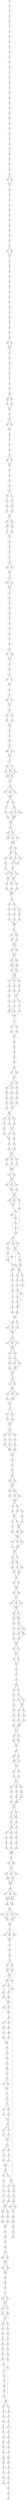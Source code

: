 strict digraph  {
	S0 -> S1 [ label = V ];
	S1 -> S2 [ label = P ];
	S2 -> S3 [ label = L ];
	S3 -> S4 [ label = S ];
	S4 -> S5 [ label = N ];
	S5 -> S6 [ label = T ];
	S6 -> S7 [ label = S ];
	S7 -> S8 [ label = G ];
	S8 -> S9 [ label = R ];
	S9 -> S10 [ label = L ];
	S10 -> S11 [ label = Q ];
	S11 -> S12 [ label = P ];
	S12 -> S13 [ label = S ];
	S13 -> S14 [ label = K ];
	S14 -> S15 [ label = C ];
	S15 -> S16 [ label = T ];
	S16 -> S17 [ label = R ];
	S17 -> S18 [ label = F ];
	S18 -> S19 [ label = D ];
	S19 -> S20 [ label = V ];
	S20 -> S21 [ label = D ];
	S21 -> S22 [ label = W ];
	S22 -> S23 [ label = N ];
	S23 -> S24 [ label = T ];
	S24 -> S25 [ label = T ];
	S25 -> S26 [ label = T ];
	S26 -> S27 [ label = L ];
	S27 -> S28 [ label = G ];
	S28 -> S29 [ label = C ];
	S29 -> S30 [ label = D ];
	S30 -> S31 [ label = T ];
	S31 -> S32 [ label = E ];
	S32 -> S33 [ label = T ];
	S33 -> S34 [ label = L ];
	S34 -> S35 [ label = N ];
	S34 -> S36 [ label = I ];
	S35 -> S37 [ label = L ];
	S36 -> S37 [ label = L ];
	S37 -> S38 [ label = T ];
	S38 -> S39 [ label = G ];
	S39 -> S40 [ label = V ];
	S40 -> S41 [ label = P ];
	S41 -> S42 [ label = L ];
	S42 -> S43 [ label = S ];
	S43 -> S44 [ label = A ];
	S44 -> S45 [ label = C ];
	S45 -> S46 [ label = K ];
	S46 -> S47 [ label = E ];
	S47 -> S48 [ label = G ];
	S48 -> S49 [ label = W ];
	S49 -> S50 [ label = E ];
	S49 -> S51 [ label = Q ];
	S50 -> S52 [ label = F ];
	S51 -> S52 [ label = F ];
	S52 -> S53 [ label = D ];
	S53 -> S54 [ label = Y ];
	S54 -> S55 [ label = E ];
	S55 -> S56 [ label = G ];
	S56 -> S57 [ label = R ];
	S57 -> S58 [ label = R ];
	S58 -> S59 [ label = T ];
	S59 -> S60 [ label = F ];
	S60 -> S61 [ label = V ];
	S61 -> S62 [ label = T ];
	S62 -> S63 [ label = E ];
	S63 -> S64 [ label = F ];
	S64 -> S65 [ label = N ];
	S65 -> S66 [ label = L ];
	S66 -> S67 [ label = V ];
	S67 -> S68 [ label = C ];
	S68 -> S69 [ label = S ];
	S68 -> S70 [ label = L ];
	S69 -> S71 [ label = D ];
	S70 -> S71 [ label = D ];
	S71 -> S72 [ label = S ];
	S72 -> S73 [ label = W ];
	S73 -> S74 [ label = L ];
	S74 -> S75 [ label = V ];
	S75 -> S76 [ label = D ];
	S76 -> S77 [ label = M ];
	S77 -> S78 [ label = F ];
	S78 -> S79 [ label = Q ];
	S79 -> S80 [ label = S ];
	S80 -> S81 [ label = I ];
	S80 -> S82 [ label = V ];
	S81 -> S83 [ label = F ];
	S82 -> S84 [ label = I ];
	S83 -> S85 [ label = G ];
	S84 -> S85 [ label = G ];
	S85 -> S86 [ label = V ];
	S86 -> S87 [ label = G ];
	S87 -> S88 [ label = R ];
	S87 -> S89 [ label = Y ];
	S88 -> S90 [ label = L ];
	S89 -> S90 [ label = L ];
	S90 -> S91 [ label = V ];
	S91 -> S92 [ label = G ];
	S92 -> S93 [ label = S ];
	S93 -> S94 [ label = L ];
	S94 -> S95 [ label = T ];
	S95 -> S96 [ label = F ];
	S95 -> S97 [ label = V ];
	S96 -> S98 [ label = G ];
	S97 -> S98 [ label = G ];
	S98 -> S99 [ label = Y ];
	S99 -> S100 [ label = F ];
	S100 -> S101 [ label = S ];
	S101 -> S102 [ label = D ];
	S102 -> S103 [ label = I ];
	S103 -> S104 [ label = I ];
	S103 -> S105 [ label = V ];
	S104 -> S106 [ label = S ];
	S105 -> S107 [ label = R ];
	S106 -> S108 [ label = V ];
	S107 -> S109 [ label = H ];
	S108 -> S110 [ label = L ];
	S109 -> S111 [ label = I ];
	S110 -> S112 [ label = C ];
	S111 -> S112 [ label = C ];
	S112 -> S113 [ label = L ];
	S112 -> S114 [ label = S ];
	S113 -> S115 [ label = C ];
	S114 -> S115 [ label = C ];
	S114 -> S116 [ label = F ];
	S115 -> S117 [ label = R ];
	S116 -> S118 [ label = S ];
	S117 -> S119 [ label = Y ];
	S118 -> S119 [ label = Y ];
	S119 -> S120 [ label = G ];
	S120 -> S121 [ label = R ];
	S121 -> S122 [ label = K ];
	S122 -> S123 [ label = V ];
	S123 -> S124 [ label = S ];
	S124 -> S125 [ label = I ];
	S124 -> S126 [ label = V ];
	S125 -> S127 [ label = I ];
	S126 -> S127 [ label = I ];
	S127 -> S128 [ label = M ];
	S128 -> S129 [ label = S ];
	S128 -> S130 [ label = T ];
	S129 -> S131 [ label = T ];
	S130 -> S131 [ label = T ];
	S131 -> S132 [ label = L ];
	S132 -> S133 [ label = L ];
	S133 -> S134 [ label = N ];
	S134 -> S135 [ label = C ];
	S135 -> S136 [ label = M ];
	S136 -> S137 [ label = A ];
	S137 -> S138 [ label = G ];
	S138 -> S139 [ label = I ];
	S139 -> S140 [ label = S ];
	S140 -> S141 [ label = M ];
	S141 -> S142 [ label = A ];
	S142 -> S143 [ label = V ];
	S143 -> S144 [ label = V ];
	S143 -> S145 [ label = A ];
	S144 -> S146 [ label = P ];
	S145 -> S146 [ label = P ];
	S146 -> S147 [ label = S ];
	S147 -> S148 [ label = Y ];
	S148 -> S149 [ label = I ];
	S149 -> S150 [ label = C ];
	S149 -> S151 [ label = Y ];
	S150 -> S152 [ label = I ];
	S151 -> S152 [ label = I ];
	S152 -> S153 [ label = L ];
	S153 -> S154 [ label = I ];
	S154 -> S155 [ label = F ];
	S154 -> S156 [ label = L ];
	S155 -> S157 [ label = R ];
	S156 -> S157 [ label = R ];
	S157 -> S158 [ label = A ];
	S158 -> S159 [ label = V ];
	S158 -> S160 [ label = I ];
	S159 -> S161 [ label = I ];
	S160 -> S162 [ label = V ];
	S161 -> S163 [ label = G ];
	S162 -> S163 [ label = G ];
	S163 -> S164 [ label = F ];
	S164 -> S165 [ label = V ];
	S165 -> S166 [ label = T ];
	S166 -> S167 [ label = E ];
	S167 -> S168 [ label = F ];
	S167 -> S169 [ label = I ];
	S168 -> S170 [ label = V ];
	S169 -> S170 [ label = V ];
	S170 -> S171 [ label = G ];
	S171 -> S172 [ label = S ];
	S171 -> S173 [ label = V ];
	S172 -> S174 [ label = G ];
	S172 -> S175 [ label = E ];
	S173 -> S176 [ label = D ];
	S173 -> S175 [ label = E ];
	S174 -> S177 [ label = Q ];
	S175 -> S178 [ label = Y ];
	S175 -> S177 [ label = Q ];
	S176 -> S177 [ label = Q ];
	S177 -> S179 [ label = R ];
	S178 -> S179 [ label = R ];
	S179 -> S180 [ label = R ];
	S180 -> S181 [ label = V ];
	S180 -> S182 [ label = T ];
	S180 -> S183 [ label = F ];
	S181 -> S184 [ label = V ];
	S182 -> S184 [ label = V ];
	S183 -> S184 [ label = V ];
	S184 -> S185 [ label = H ];
	S184 -> S186 [ label = G ];
	S185 -> S187 [ label = M ];
	S186 -> S188 [ label = I ];
	S187 -> S189 [ label = V ];
	S188 -> S190 [ label = L ];
	S188 -> S191 [ label = I ];
	S188 -> S192 [ label = F ];
	S189 -> S193 [ label = L ];
	S190 -> S194 [ label = Y ];
	S191 -> S194 [ label = Y ];
	S192 -> S194 [ label = Y ];
	S193 -> S195 [ label = Q ];
	S194 -> S195 [ label = Q ];
	S195 -> S196 [ label = M ];
	S196 -> S197 [ label = F ];
	S196 -> S198 [ label = A ];
	S197 -> S199 [ label = F ];
	S197 -> S200 [ label = Y ];
	S197 -> S201 [ label = I ];
	S198 -> S199 [ label = F ];
	S199 -> S202 [ label = S ];
	S200 -> S202 [ label = S ];
	S201 -> S202 [ label = S ];
	S202 -> S203 [ label = F ];
	S202 -> S204 [ label = I ];
	S203 -> S205 [ label = G ];
	S204 -> S205 [ label = G ];
	S204 -> S206 [ label = S ];
	S205 -> S207 [ label = V ];
	S205 -> S208 [ label = I ];
	S206 -> S209 [ label = F ];
	S206 -> S210 [ label = Y ];
	S207 -> S211 [ label = I ];
	S208 -> S212 [ label = L ];
	S209 -> S212 [ label = L ];
	S210 -> S213 [ label = M ];
	S211 -> S214 [ label = M ];
	S212 -> S215 [ label = I ];
	S213 -> S215 [ label = I ];
	S214 -> S216 [ label = L ];
	S215 -> S216 [ label = L ];
	S215 -> S217 [ label = I ];
	S215 -> S218 [ label = M ];
	S216 -> S219 [ label = S ];
	S216 -> S220 [ label = P ];
	S217 -> S220 [ label = P ];
	S218 -> S219 [ label = S ];
	S219 -> S221 [ label = G ];
	S219 -> S222 [ label = L ];
	S220 -> S223 [ label = V ];
	S220 -> S222 [ label = L ];
	S221 -> S224 [ label = I ];
	S222 -> S225 [ label = L ];
	S223 -> S226 [ label = V ];
	S224 -> S227 [ label = A ];
	S225 -> S227 [ label = A ];
	S226 -> S227 [ label = A ];
	S227 -> S228 [ label = Y ];
	S228 -> S229 [ label = Y ];
	S228 -> S230 [ label = F ];
	S229 -> S231 [ label = L ];
	S230 -> S232 [ label = V ];
	S230 -> S233 [ label = I ];
	S231 -> S234 [ label = R ];
	S232 -> S235 [ label = H ];
	S233 -> S236 [ label = T ];
	S234 -> S237 [ label = T ];
	S235 -> S238 [ label = H ];
	S236 -> S239 [ label = D ];
	S237 -> S240 [ label = W ];
	S238 -> S240 [ label = W ];
	S239 -> S240 [ label = W ];
	S240 -> S241 [ label = R ];
	S241 -> S242 [ label = Y ];
	S241 -> S243 [ label = W ];
	S242 -> S244 [ label = L ];
	S243 -> S244 [ label = L ];
	S243 -> S245 [ label = F ];
	S244 -> S246 [ label = Q ];
	S245 -> S246 [ label = Q ];
	S246 -> S247 [ label = L ];
	S246 -> S248 [ label = A ];
	S247 -> S249 [ label = A ];
	S248 -> S249 [ label = A ];
	S249 -> S250 [ label = L ];
	S249 -> S251 [ label = F ];
	S250 -> S252 [ label = T ];
	S251 -> S252 [ label = T ];
	S251 -> S253 [ label = C ];
	S252 -> S254 [ label = L ];
	S252 -> S255 [ label = V ];
	S253 -> S254 [ label = L ];
	S254 -> S256 [ label = P ];
	S255 -> S256 [ label = P ];
	S256 -> S257 [ label = N ];
	S256 -> S258 [ label = F ];
	S256 -> S259 [ label = S ];
	S257 -> S260 [ label = V ];
	S258 -> S261 [ label = F ];
	S259 -> S262 [ label = I ];
	S260 -> S263 [ label = V ];
	S261 -> S264 [ label = L ];
	S262 -> S265 [ label = I ];
	S263 -> S266 [ label = L ];
	S264 -> S267 [ label = F ];
	S265 -> S267 [ label = F ];
	S266 -> S268 [ label = F ];
	S267 -> S269 [ label = L ];
	S267 -> S270 [ label = V ];
	S268 -> S271 [ label = S ];
	S269 -> S272 [ label = F ];
	S270 -> S273 [ label = C ];
	S271 -> S274 [ label = Y ];
	S272 -> S275 [ label = N ];
	S273 -> S274 [ label = Y ];
	S273 -> S276 [ label = C ];
	S274 -> S277 [ label = Y ];
	S275 -> S277 [ label = Y ];
	S276 -> S277 [ label = Y ];
	S277 -> S278 [ label = W ];
	S278 -> S279 [ label = L ];
	S278 -> S280 [ label = F ];
	S279 -> S281 [ label = L ];
	S280 -> S282 [ label = I ];
	S281 -> S283 [ label = P ];
	S282 -> S283 [ label = P ];
	S283 -> S284 [ label = E ];
	S284 -> S285 [ label = S ];
	S285 -> S286 [ label = P ];
	S286 -> S287 [ label = R ];
	S287 -> S288 [ label = W ];
	S288 -> S289 [ label = L ];
	S289 -> S290 [ label = I ];
	S289 -> S291 [ label = V ];
	S290 -> S292 [ label = S ];
	S291 -> S292 [ label = S ];
	S292 -> S293 [ label = Q ];
	S292 -> S294 [ label = H ];
	S293 -> S295 [ label = N ];
	S293 -> S296 [ label = K ];
	S294 -> S297 [ label = R ];
	S295 -> S298 [ label = R ];
	S296 -> S299 [ label = K ];
	S297 -> S300 [ label = Q ];
	S298 -> S301 [ label = K ];
	S299 -> S302 [ label = F ];
	S300 -> S303 [ label = S ];
	S301 -> S304 [ label = E ];
	S302 -> S305 [ label = S ];
	S303 -> S306 [ label = A ];
	S304 -> S307 [ label = Q ];
	S305 -> S308 [ label = K ];
	S306 -> S308 [ label = K ];
	S307 -> S309 [ label = A ];
	S308 -> S309 [ label = A ];
	S309 -> S310 [ label = F ];
	S309 -> S311 [ label = M ];
	S309 -> S312 [ label = Y ];
	S310 -> S313 [ label = G ];
	S311 -> S314 [ label = A ];
	S312 -> S315 [ label = E ];
	S313 -> S316 [ label = V ];
	S314 -> S317 [ label = I ];
	S315 -> S317 [ label = I ];
	S316 -> S318 [ label = L ];
	S317 -> S319 [ label = S ];
	S317 -> S320 [ label = T ];
	S318 -> S321 [ label = K ];
	S319 -> S321 [ label = K ];
	S320 -> S322 [ label = N ];
	S321 -> S323 [ label = K ];
	S322 -> S324 [ label = A ];
	S323 -> S325 [ label = I ];
	S324 -> S326 [ label = M ];
	S325 -> S327 [ label = A ];
	S326 -> S327 [ label = A ];
	S327 -> S328 [ label = S ];
	S327 -> S329 [ label = K ];
	S327 -> S330 [ label = T ];
	S328 -> S331 [ label = V ];
	S329 -> S332 [ label = Q ];
	S330 -> S333 [ label = E ];
	S331 -> S334 [ label = N ];
	S332 -> S334 [ label = N ];
	S333 -> S334 [ label = N ];
	S334 -> S335 [ label = G ];
	S334 -> S336 [ label = K ];
	S335 -> S337 [ label = R ];
	S336 -> S337 [ label = R ];
	S337 -> S338 [ label = E ];
	S337 -> S339 [ label = K ];
	S337 -> S340 [ label = N ];
	S338 -> S341 [ label = L ];
	S339 -> S341 [ label = L ];
	S340 -> S342 [ label = I ];
	S341 -> S343 [ label = S ];
	S342 -> S343 [ label = S ];
	S343 -> S344 [ label = D ];
	S343 -> S345 [ label = I ];
	S343 -> S346 [ label = K ];
	S344 -> S347 [ label = N ];
	S345 -> S348 [ label = D ];
	S346 -> S347 [ label = N ];
	S347 -> S349 [ label = I ];
	S347 -> S350 [ label = L ];
	S348 -> S351 [ label = F ];
	S349 -> S352 [ label = R ];
	S350 -> S353 [ label = E ];
	S351 -> S353 [ label = E ];
	S352 -> S354 [ label = K ];
	S353 -> S355 [ label = E ];
	S353 -> S356 [ label = T ];
	S353 -> S357 [ label = A ];
	S354 -> S358 [ label = N ];
	S355 -> S359 [ label = V ];
	S356 -> S360 [ label = L ];
	S357 -> S360 [ label = L ];
	S358 -> S351 [ label = F ];
	S359 -> S361 [ label = T ];
	S360 -> S362 [ label = K ];
	S360 -> S363 [ label = V ];
	S360 -> S364 [ label = A ];
	S361 -> S365 [ label = R ];
	S362 -> S366 [ label = P ];
	S363 -> S367 [ label = E ];
	S364 -> S368 [ label = D ];
	S364 -> S367 [ label = E ];
	S365 -> S364 [ label = A ];
	S366 -> S369 [ label = E ];
	S367 -> S370 [ label = D ];
	S368 -> S371 [ label = E ];
	S368 -> S372 [ label = E ];
	S369 -> S368 [ label = D ];
	S370 -> S373 [ label = E ];
	S371 -> S374 [ label = K ];
	S372 -> S375 [ label = D ];
	S373 -> S376 [ label = G ];
	S374 -> S377 [ label = A ];
	S375 -> S378 [ label = S ];
	S376 -> S379 [ label = D ];
	S377 -> S380 [ label = G ];
	S378 -> S381 [ label = T ];
	S379 -> S382 [ label = S ];
	S380 -> S383 [ label = N ];
	S381 -> S384 [ label = M ];
	S382 -> S385 [ label = P ];
	S383 -> S386 [ label = P ];
	S384 -> S387 [ label = N ];
	S385 -> S388 [ label = S ];
	S386 -> S389 [ label = S ];
	S387 -> S383 [ label = N ];
	S388 -> S390 [ label = G ];
	S389 -> S391 [ label = I ];
	S389 -> S392 [ label = V ];
	S390 -> S389 [ label = S ];
	S391 -> S393 [ label = A ];
	S391 -> S394 [ label = L ];
	S392 -> S395 [ label = F ];
	S393 -> S396 [ label = D ];
	S394 -> S396 [ label = D ];
	S395 -> S396 [ label = D ];
	S396 -> S397 [ label = L ];
	S397 -> S398 [ label = M ];
	S397 -> S399 [ label = V ];
	S397 -> S400 [ label = F ];
	S398 -> S401 [ label = R ];
	S399 -> S401 [ label = R ];
	S400 -> S401 [ label = R ];
	S401 -> S402 [ label = S ];
	S401 -> S403 [ label = T ];
	S402 -> S404 [ label = A ];
	S403 -> S405 [ label = P ];
	S404 -> S406 [ label = K ];
	S405 -> S407 [ label = Q ];
	S405 -> S408 [ label = N ];
	S406 -> S409 [ label = I ];
	S407 -> S410 [ label = M ];
	S408 -> S410 [ label = M ];
	S409 -> S411 [ label = R ];
	S410 -> S411 [ label = R ];
	S411 -> S412 [ label = K ];
	S412 -> S413 [ label = Y ];
	S412 -> S414 [ label = H ];
	S413 -> S415 [ label = T ];
	S414 -> S415 [ label = T ];
	S415 -> S416 [ label = V ];
	S415 -> S417 [ label = F ];
	S415 -> S418 [ label = L ];
	S416 -> S419 [ label = V ];
	S417 -> S420 [ label = I ];
	S418 -> S420 [ label = I ];
	S419 -> S421 [ label = L ];
	S420 -> S421 [ label = L ];
	S421 -> S422 [ label = M ];
	S422 -> S423 [ label = I ];
	S422 -> S424 [ label = F ];
	S423 -> S425 [ label = Y ];
	S424 -> S426 [ label = N ];
	S425 -> S427 [ label = W ];
	S426 -> S427 [ label = W ];
	S427 -> S428 [ label = F ];
	S428 -> S429 [ label = V ];
	S428 -> S430 [ label = S ];
	S428 -> S431 [ label = T ];
	S429 -> S432 [ label = V ];
	S430 -> S433 [ label = I ];
	S431 -> S434 [ label = S ];
	S432 -> S435 [ label = G ];
	S433 -> S436 [ label = S ];
	S434 -> S437 [ label = E ];
	S435 -> S438 [ label = V ];
	S436 -> S439 [ label = A ];
	S437 -> S438 [ label = V ];
	S438 -> S440 [ label = V ];
	S439 -> S440 [ label = V ];
	S440 -> S441 [ label = Y ];
	S441 -> S442 [ label = Q ];
	S442 -> S443 [ label = G ];
	S443 -> S444 [ label = L ];
	S444 -> S445 [ label = A ];
	S444 -> S446 [ label = I ];
	S445 -> S447 [ label = M ];
	S446 -> S447 [ label = M ];
	S447 -> S448 [ label = S ];
	S447 -> S449 [ label = R ];
	S448 -> S450 [ label = T ];
	S449 -> S451 [ label = L ];
	S449 -> S452 [ label = V ];
	S450 -> S453 [ label = G ];
	S451 -> S453 [ label = G ];
	S452 -> S453 [ label = G ];
	S453 -> S454 [ label = N ];
	S453 -> S455 [ label = I ];
	S454 -> S456 [ label = I ];
	S455 -> S457 [ label = L ];
	S455 -> S458 [ label = T ];
	S456 -> S459 [ label = G ];
	S457 -> S459 [ label = G ];
	S458 -> S460 [ label = A ];
	S459 -> S461 [ label = D ];
	S459 -> S462 [ label = G ];
	S460 -> S463 [ label = K ];
	S461 -> S464 [ label = D ];
	S462 -> S465 [ label = N ];
	S463 -> S465 [ label = N ];
	S464 -> S466 [ label = V ];
	S465 -> S467 [ label = I ];
	S465 -> S468 [ label = L ];
	S466 -> S469 [ label = Y ];
	S467 -> S469 [ label = Y ];
	S468 -> S469 [ label = Y ];
	S469 -> S470 [ label = L ];
	S469 -> S471 [ label = F ];
	S469 -> S472 [ label = I ];
	S470 -> S473 [ label = A ];
	S471 -> S474 [ label = D ];
	S472 -> S474 [ label = D ];
	S473 -> S475 [ label = F ];
	S474 -> S475 [ label = F ];
	S475 -> S476 [ label = L ];
	S475 -> S477 [ label = F ];
	S476 -> S478 [ label = M ];
	S476 -> S479 [ label = I ];
	S477 -> S479 [ label = I ];
	S478 -> S480 [ label = G ];
	S479 -> S481 [ label = S ];
	S479 -> S482 [ label = P ];
	S480 -> S483 [ label = G ];
	S481 -> S483 [ label = G ];
	S481 -> S484 [ label = A ];
	S482 -> S484 [ label = A ];
	S483 -> S485 [ label = L ];
	S484 -> S485 [ label = L ];
	S485 -> S486 [ label = A ];
	S485 -> S487 [ label = V ];
	S486 -> S488 [ label = E ];
	S487 -> S488 [ label = E ];
	S488 -> S489 [ label = I ];
	S488 -> S490 [ label = F ];
	S489 -> S491 [ label = P ];
	S490 -> S491 [ label = P ];
	S491 -> S492 [ label = G ];
	S491 -> S493 [ label = S ];
	S491 -> S494 [ label = A ];
	S492 -> S495 [ label = A ];
	S493 -> S495 [ label = A ];
	S494 -> S495 [ label = A ];
	S495 -> S496 [ label = L ];
	S495 -> S497 [ label = F ];
	S496 -> S498 [ label = M ];
	S496 -> S499 [ label = L ];
	S497 -> S499 [ label = L ];
	S498 -> S500 [ label = V ];
	S499 -> S501 [ label = I ];
	S500 -> S502 [ label = I ];
	S501 -> S503 [ label = L ];
	S501 -> S504 [ label = F ];
	S502 -> S505 [ label = A ];
	S503 -> S506 [ label = L ];
	S503 -> S507 [ label = F ];
	S504 -> S507 [ label = F ];
	S505 -> S508 [ label = L ];
	S506 -> S509 [ label = T ];
	S507 -> S509 [ label = T ];
	S508 -> S510 [ label = I ];
	S509 -> S510 [ label = I ];
	S510 -> S511 [ label = D ];
	S510 -> S512 [ label = E ];
	S511 -> S513 [ label = R ];
	S512 -> S513 [ label = R ];
	S513 -> S514 [ label = V ];
	S513 -> S515 [ label = M ];
	S514 -> S516 [ label = G ];
	S515 -> S516 [ label = G ];
	S516 -> S517 [ label = R ];
	S517 -> S518 [ label = R ];
	S518 -> S519 [ label = L ];
	S519 -> S520 [ label = P ];
	S520 -> S521 [ label = M ];
	S520 -> S522 [ label = F ];
	S521 -> S523 [ label = C ];
	S522 -> S524 [ label = A ];
	S523 -> S525 [ label = V ];
	S524 -> S526 [ label = I ];
	S524 -> S527 [ label = S ];
	S525 -> S528 [ label = A ];
	S526 -> S529 [ label = S ];
	S527 -> S529 [ label = S ];
	S528 -> S530 [ label = P ];
	S529 -> S531 [ label = T ];
	S529 -> S532 [ label = N ];
	S530 -> S533 [ label = G ];
	S531 -> S534 [ label = I ];
	S532 -> S535 [ label = F ];
	S533 -> S536 [ label = L ];
	S534 -> S537 [ label = V ];
	S535 -> S538 [ label = I ];
	S536 -> S539 [ label = S ];
	S537 -> S540 [ label = A ];
	S538 -> S540 [ label = A ];
	S539 -> S541 [ label = G ];
	S540 -> S541 [ label = G ];
	S541 -> S542 [ label = L ];
	S541 -> S543 [ label = A ];
	S542 -> S544 [ label = A ];
	S542 -> S545 [ label = S ];
	S543 -> S545 [ label = S ];
	S544 -> S546 [ label = C ];
	S545 -> S546 [ label = C ];
	S546 -> S547 [ label = L ];
	S547 -> S548 [ label = A ];
	S547 -> S549 [ label = I ];
	S548 -> S550 [ label = T ];
	S549 -> S551 [ label = V ];
	S549 -> S550 [ label = T ];
	S550 -> S552 [ label = A ];
	S551 -> S552 [ label = A ];
	S552 -> S553 [ label = L ];
	S552 -> S554 [ label = F ];
	S553 -> S555 [ label = V ];
	S554 -> S556 [ label = I ];
	S555 -> S557 [ label = P ];
	S556 -> S557 [ label = P ];
	S557 -> S558 [ label = H ];
	S557 -> S559 [ label = E ];
	S557 -> S560 [ label = D ];
	S558 -> S561 [ label = D ];
	S559 -> S562 [ label = A ];
	S560 -> S563 [ label = S ];
	S561 -> S564 [ label = I ];
	S562 -> S565 [ label = L ];
	S563 -> S566 [ label = M ];
	S564 -> S567 [ label = G ];
	S565 -> S568 [ label = H ];
	S566 -> S568 [ label = H ];
	S567 -> S569 [ label = W ];
	S568 -> S569 [ label = W ];
	S569 -> S570 [ label = L ];
	S569 -> S571 [ label = A ];
	S570 -> S572 [ label = N ];
	S570 -> S573 [ label = K ];
	S571 -> S573 [ label = K ];
	S572 -> S574 [ label = I ];
	S573 -> S575 [ label = T ];
	S574 -> S576 [ label = T ];
	S575 -> S576 [ label = T ];
	S575 -> S577 [ label = V ];
	S576 -> S578 [ label = L ];
	S576 -> S579 [ label = I ];
	S577 -> S580 [ label = V ];
	S578 -> S581 [ label = V ];
	S579 -> S582 [ label = S ];
	S580 -> S583 [ label = G ];
	S581 -> S584 [ label = T ];
	S582 -> S585 [ label = L ];
	S583 -> S586 [ label = S ];
	S584 -> S587 [ label = L ];
	S585 -> S588 [ label = V ];
	S586 -> S589 [ label = I ];
	S587 -> S590 [ label = G ];
	S588 -> S590 [ label = G ];
	S589 -> S590 [ label = G ];
	S590 -> S591 [ label = R ];
	S591 -> S592 [ label = L ];
	S591 -> S593 [ label = C ];
	S592 -> S594 [ label = G ];
	S593 -> S594 [ label = G ];
	S594 -> S595 [ label = L ];
	S594 -> S596 [ label = I ];
	S594 -> S597 [ label = V ];
	S595 -> S598 [ label = T ];
	S596 -> S598 [ label = T ];
	S596 -> S599 [ label = V ];
	S597 -> S599 [ label = V ];
	S598 -> S600 [ label = M ];
	S599 -> S600 [ label = M ];
	S600 -> S601 [ label = A ];
	S601 -> S602 [ label = Y ];
	S601 -> S603 [ label = F ];
	S601 -> S604 [ label = V ];
	S602 -> S605 [ label = E ];
	S603 -> S605 [ label = E ];
	S604 -> S605 [ label = E ];
	S604 -> S606 [ label = Q ];
	S605 -> S607 [ label = M ];
	S605 -> S608 [ label = L ];
	S606 -> S608 [ label = L ];
	S607 -> S609 [ label = V ];
	S608 -> S609 [ label = V ];
	S609 -> S610 [ label = T ];
	S609 -> S611 [ label = C ];
	S609 -> S612 [ label = V ];
	S609 -> S613 [ label = I ];
	S610 -> S614 [ label = L ];
	S611 -> S614 [ label = L ];
	S612 -> S615 [ label = F ];
	S613 -> S615 [ label = F ];
	S614 -> S616 [ label = V ];
	S615 -> S616 [ label = V ];
	S616 -> S617 [ label = N ];
	S617 -> S618 [ label = N ];
	S617 -> S619 [ label = T ];
	S617 -> S620 [ label = V ];
	S618 -> S621 [ label = E ];
	S619 -> S621 [ label = E ];
	S620 -> S621 [ label = E ];
	S621 -> S622 [ label = L ];
	S622 -> S623 [ label = Y ];
	S623 -> S624 [ label = P ];
	S624 -> S625 [ label = T ];
	S625 -> S626 [ label = H ];
	S625 -> S627 [ label = F ];
	S626 -> S628 [ label = L ];
	S627 -> S628 [ label = L ];
	S627 -> S629 [ label = V ];
	S628 -> S630 [ label = R ];
	S629 -> S630 [ label = R ];
	S630 -> S631 [ label = N ];
	S630 -> S632 [ label = S ];
	S631 -> S633 [ label = M ];
	S631 -> S634 [ label = F ];
	S632 -> S635 [ label = H ];
	S633 -> S636 [ label = A ];
	S634 -> S637 [ label = G ];
	S635 -> S638 [ label = L ];
	S636 -> S639 [ label = M ];
	S637 -> S640 [ label = V ];
	S638 -> S641 [ label = A ];
	S638 -> S642 [ label = T ];
	S639 -> S643 [ label = S ];
	S640 -> S643 [ label = S ];
	S641 -> S644 [ label = I ];
	S642 -> S645 [ label = H ];
	S643 -> S646 [ label = T ];
	S643 -> S647 [ label = V ];
	S644 -> S648 [ label = I ];
	S645 -> S649 [ label = G ];
	S646 -> S650 [ label = C ];
	S647 -> S650 [ label = C ];
	S648 -> S651 [ label = G ];
	S649 -> S652 [ label = R ];
	S650 -> S653 [ label = S ];
	S651 -> S654 [ label = G ];
	S652 -> S655 [ label = S ];
	S652 -> S656 [ label = N ];
	S653 -> S657 [ label = S ];
	S653 -> S658 [ label = A ];
	S654 -> S659 [ label = F ];
	S654 -> S660 [ label = G ];
	S655 -> S661 [ label = F ];
	S656 -> S661 [ label = F ];
	S657 -> S662 [ label = L ];
	S658 -> S663 [ label = F ];
	S659 -> S664 [ label = V ];
	S660 -> S665 [ label = S ];
	S661 -> S666 [ label = S ];
	S662 -> S667 [ label = S ];
	S663 -> S668 [ label = C ];
	S664 -> S669 [ label = I ];
	S665 -> S670 [ label = V ];
	S666 -> S671 [ label = A ];
	S667 -> S672 [ label = G ];
	S668 -> S673 [ label = D ];
	S669 -> S674 [ label = L ];
	S670 -> S674 [ label = L ];
	S671 -> S675 [ label = A ];
	S672 -> S676 [ label = I ];
	S673 -> S676 [ label = I ];
	S674 -> S677 [ label = L ];
	S675 -> S678 [ label = A ];
	S676 -> S679 [ label = G ];
	S677 -> S680 [ label = L ];
	S678 -> S681 [ label = A ];
	S679 -> S682 [ label = G ];
	S680 -> S683 [ label = P ];
	S682 -> S685 [ label = I ];
	S683 -> S686 [ label = E ];
	S685 -> S687 [ label = V ];
	S686 -> S688 [ label = T ];
	S687 -> S689 [ label = A ];
	S688 -> S690 [ label = N ];
	S688 -> S691 [ label = K ];
	S689 -> S692 [ label = P ];
	S690 -> S693 [ label = G ];
	S691 -> S693 [ label = G ];
	S692 -> S694 [ label = F ];
	S693 -> S695 [ label = L ];
	S693 -> S696 [ label = M ];
	S694 -> S697 [ label = V ];
	S694 -> S698 [ label = I ];
	S695 -> S699 [ label = P ];
	S696 -> S699 [ label = P ];
	S697 -> S700 [ label = L ];
	S698 -> S700 [ label = L ];
	S699 -> S701 [ label = L ];
	S700 -> S702 [ label = Y ];
	S701 -> S703 [ label = P ];
	S702 -> S704 [ label = R ];
	S703 -> S705 [ label = E ];
	S704 -> S706 [ label = L ];
	S705 -> S707 [ label = T ];
	S706 -> S708 [ label = Y ];
	S706 -> S709 [ label = A ];
	S707 -> S710 [ label = T ];
	S707 -> S711 [ label = I ];
	S708 -> S712 [ label = T ];
	S709 -> S713 [ label = A ];
	S710 -> S714 [ label = E ];
	S711 -> S714 [ label = E ];
	S712 -> S715 [ label = I ];
	S713 -> S715 [ label = I ];
	S714 -> S716 [ label = D ];
	S714 -> S717 [ label = E ];
	S715 -> S718 [ label = W ];
	S716 -> S719 [ label = A ];
	S717 -> S720 [ label = I ];
	S718 -> S721 [ label = R ];
	S718 -> S722 [ label = L ];
	S719 -> S723 [ label = E ];
	S720 -> S723 [ label = E ];
	S721 -> S724 [ label = H ];
	S722 -> S725 [ label = E ];
	S723 -> S726 [ label = N ];
	S723 -> S727 [ label = S ];
	S724 -> S728 [ label = L ];
	S725 -> S728 [ label = L ];
	S726 -> S729 [ label = I ];
	S727 -> S730 [ label = G ];
	S728 -> S731 [ label = P ];
	S729 -> S732 [ label = S ];
	S730 -> S733 [ label = H ];
	S731 -> S734 [ label = M ];
	S731 -> S735 [ label = V ];
	S732 -> S736 [ label = K ];
	S733 -> S737 [ label = R ];
	S734 -> S738 [ label = V ];
	S735 -> S739 [ label = I ];
	S736 -> S740 [ label = N ];
	S737 -> S741 [ label = Y ];
	S738 -> S742 [ label = I ];
	S739 -> S743 [ label = L ];
	S740 -> S744 [ label = Q ];
	S741 -> S745 [ label = S ];
	S742 -> S746 [ label = F ];
	S743 -> S746 [ label = F ];
	S744 -> S747 [ label = K ];
	S745 -> S748 [ label = K ];
	S746 -> S749 [ label = G ];
	S747 -> S750 [ label = M ];
	S748 -> S751 [ label = Q ];
	S749 -> S752 [ label = T ];
	S749 -> S753 [ label = V ];
	S750 -> S754 [ label = K ];
	S751 -> S755 [ label = N ];
	S752 -> S638 [ label = L ];
	S753 -> S756 [ label = I ];
	S754 -> S757 [ label = Q ];
	S755 -> S758 [ label = R ];
	S756 -> S759 [ label = G ];
	S757 -> S760 [ label = K ];
	S758 -> S761 [ label = K ];
	S758 -> S762 [ label = L ];
	S759 -> S763 [ label = L ];
	S760 -> S764 [ label = M ];
	S761 -> S765 [ label = F ];
	S762 -> S766 [ label = V ];
	S763 -> S767 [ label = L ];
	S764 -> S768 [ label = L ];
	S765 -> S769 [ label = E ];
	S766 -> S770 [ label = K ];
	S767 -> S771 [ label = S ];
	S768 -> S772 [ label = R ];
	S769 -> S773 [ label = T ];
	S770 -> S774 [ label = D ];
	S771 -> S654 [ label = G ];
	S772 -> S775 [ label = S ];
	S773 -> S776 [ label = K ];
	S774 -> S777 [ label = E ];
	S775 -> S758 [ label = R ];
	S776 -> S778 [ label = N ];
	S777 -> S779 [ label = L ];
	S778 -> S780 [ label = P ];
	S779 -> S781 [ label = F ];
	S780 -> S782 [ label = L ];
	S781 -> S783 [ label = F ];
	S782 -> S784 [ label = R ];
	S783 -> S785 [ label = N ];
	S784 -> S786 [ label = N ];
	S785 -> S787 [ label = P ];
	S786 -> S788 [ label = E ];
	S787 -> S789 [ label = V ];
	S788 -> S790 [ label = D ];
	S789 -> S791 [ label = F ];
	S790 -> S792 [ label = S ];
	S791 -> S793 [ label = N ];
	S792 -> S794 [ label = Q ];
	S793 -> S795 [ label = S ];
	S794 -> S796 [ label = A ];
	S795 -> S797 [ label = S ];
	S796 -> S798 [ label = D ];
	S797 -> S799 [ label = V ];
	S799 -> S800 [ label = T ];
	S800 -> S801 [ label = C ];
	S801 -> S802 [ label = S ];
}

